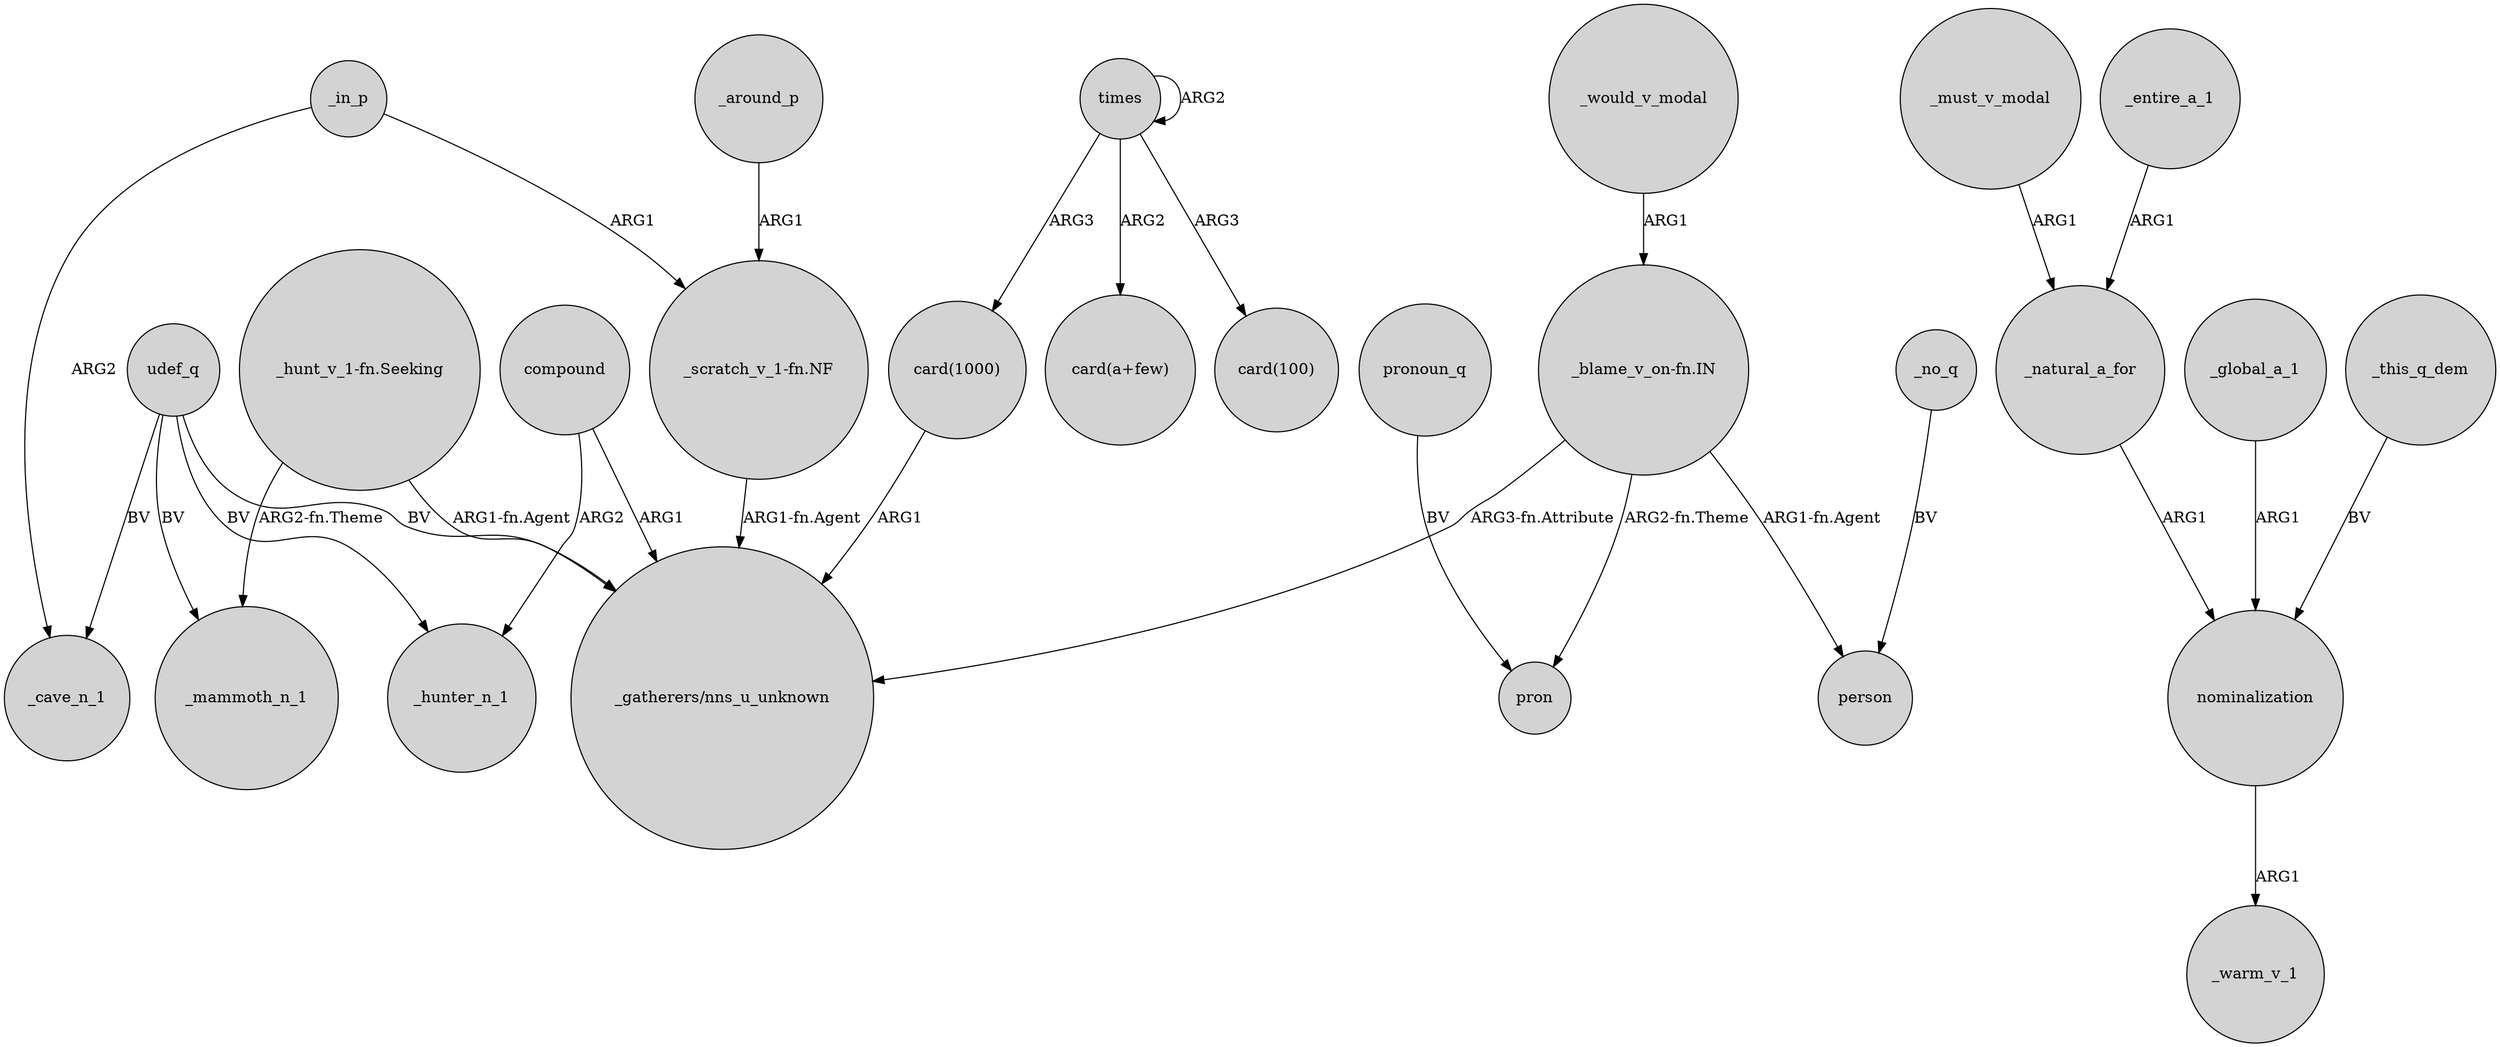 digraph {
	node [shape=circle style=filled]
	udef_q -> _cave_n_1 [label=BV]
	_around_p -> "_scratch_v_1-fn.NF" [label=ARG1]
	"_scratch_v_1-fn.NF" -> "_gatherers/nns_u_unknown" [label="ARG1-fn.Agent"]
	nominalization -> _warm_v_1 [label=ARG1]
	times -> "card(100)" [label=ARG3]
	"_hunt_v_1-fn.Seeking" -> "_gatherers/nns_u_unknown" [label="ARG1-fn.Agent"]
	"card(1000)" -> "_gatherers/nns_u_unknown" [label=ARG1]
	_would_v_modal -> "_blame_v_on-fn.IN" [label=ARG1]
	_in_p -> "_scratch_v_1-fn.NF" [label=ARG1]
	udef_q -> "_gatherers/nns_u_unknown" [label=BV]
	_must_v_modal -> _natural_a_for [label=ARG1]
	"_hunt_v_1-fn.Seeking" -> _mammoth_n_1 [label="ARG2-fn.Theme"]
	pronoun_q -> pron [label=BV]
	_natural_a_for -> nominalization [label=ARG1]
	_entire_a_1 -> _natural_a_for [label=ARG1]
	"_blame_v_on-fn.IN" -> "_gatherers/nns_u_unknown" [label="ARG3-fn.Attribute"]
	compound -> _hunter_n_1 [label=ARG2]
	udef_q -> _mammoth_n_1 [label=BV]
	times -> times [label=ARG2]
	_no_q -> person [label=BV]
	udef_q -> _hunter_n_1 [label=BV]
	_in_p -> _cave_n_1 [label=ARG2]
	"_blame_v_on-fn.IN" -> pron [label="ARG2-fn.Theme"]
	_global_a_1 -> nominalization [label=ARG1]
	times -> "card(a+few)" [label=ARG2]
	"_blame_v_on-fn.IN" -> person [label="ARG1-fn.Agent"]
	compound -> "_gatherers/nns_u_unknown" [label=ARG1]
	_this_q_dem -> nominalization [label=BV]
	times -> "card(1000)" [label=ARG3]
}
